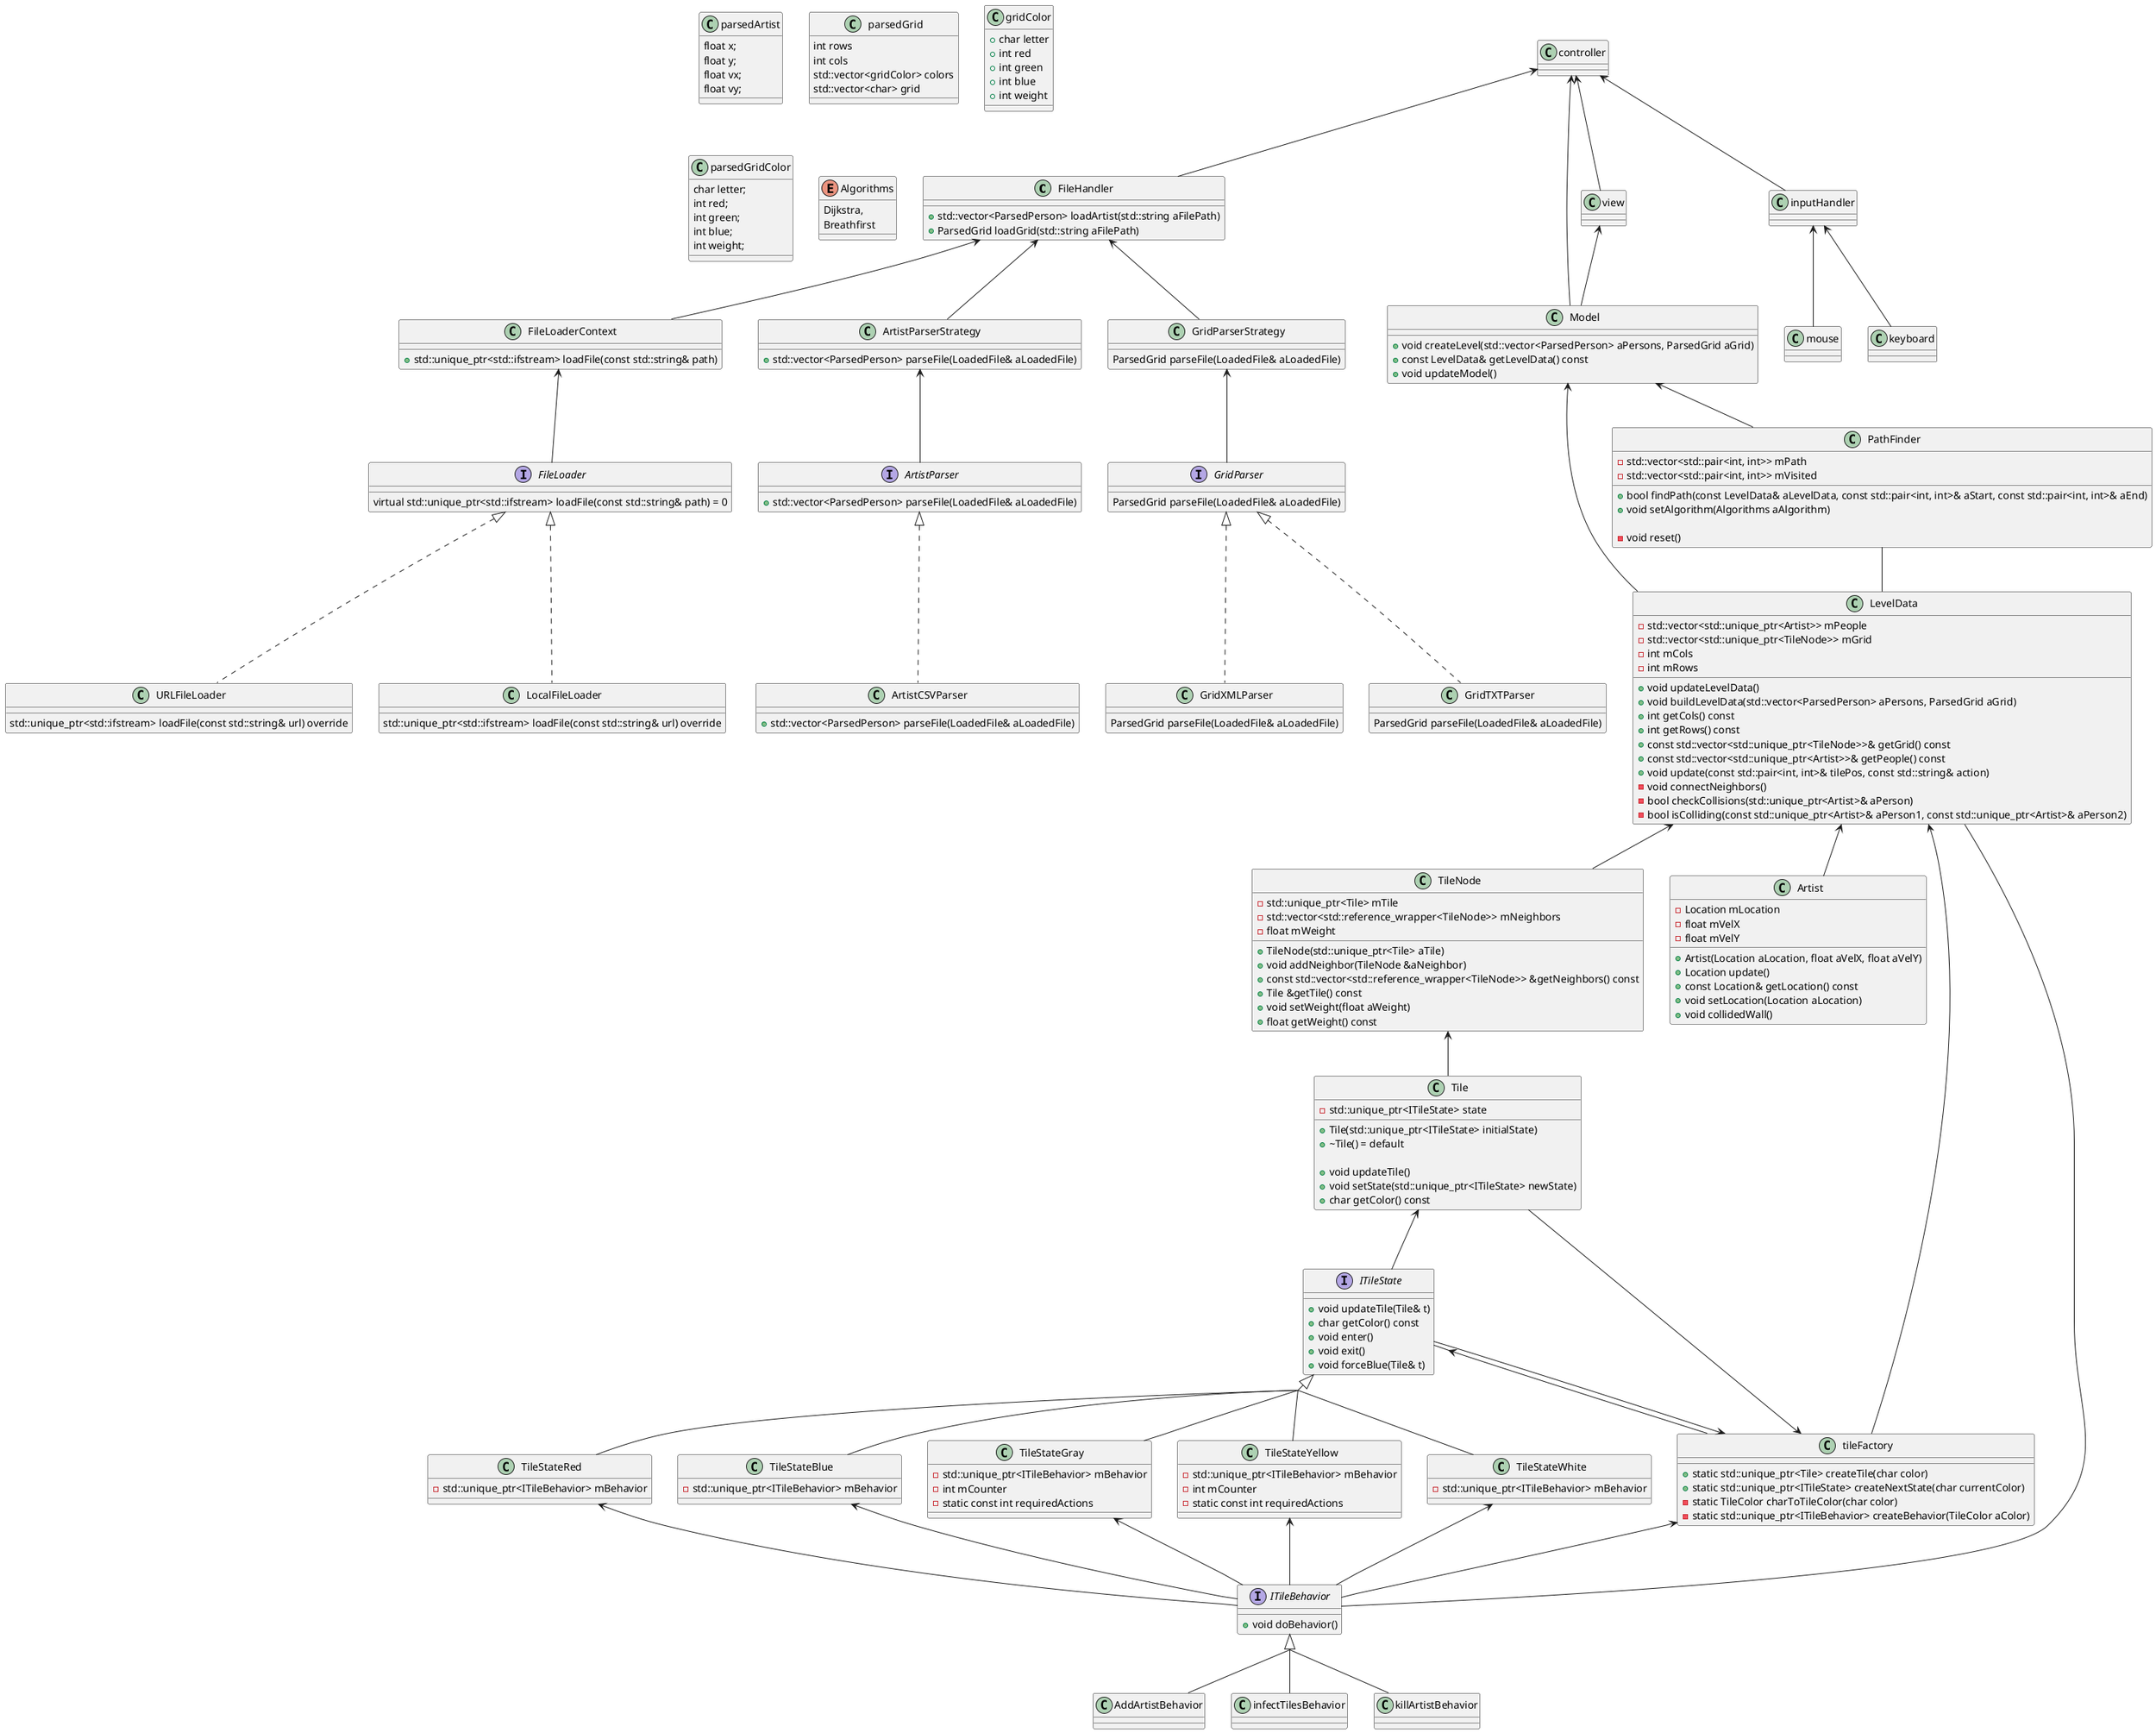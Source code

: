 @startuml classDiagram

' skinparam backgroundColor #1e1e1e
' skinparam classBackgroundColor #2b2b2b
' skinparam classBorderColor #555555
' skinparam classFontColor #ffffff
' skinparam attributeFontColor #b3b3b3
' skinparam operationFontColor #b3b3b3
' skinparam arrowColor #ffffff
' skinparam noteBackgroundColor #333333
' skinparam noteFontColor #ffffff
skinparam groupInheritance 3

class FileHandler {
    +std::vector<ParsedPerson> loadArtist(std::string aFilePath)
    +ParsedGrid loadGrid(std::string aFilePath)
}

class FileLoaderContext{
    + std::unique_ptr<std::ifstream> loadFile(const std::string& path)
}

interface FileLoader{
    virtual std::unique_ptr<std::ifstream> loadFile(const std::string& path) = 0
}

class URLFileLoader{
    std::unique_ptr<std::ifstream> loadFile(const std::string& url) override
}

class LocalFileLoader{
    std::unique_ptr<std::ifstream> loadFile(const std::string& url) override
}

class ArtistParserStrategy {
    + std::vector<ParsedPerson> parseFile(LoadedFile& aLoadedFile)
}

interface ArtistParser {
    + std::vector<ParsedPerson> parseFile(LoadedFile& aLoadedFile)
}

class ArtistCSVParser{
    + std::vector<ParsedPerson> parseFile(LoadedFile& aLoadedFile)
}

class GridParserStrategy{
    ParsedGrid parseFile(LoadedFile& aLoadedFile)
}

interface GridParser{
    ParsedGrid parseFile(LoadedFile& aLoadedFile)
}

class GridXMLParser{
    ParsedGrid parseFile(LoadedFile& aLoadedFile)
}

class GridTXTParser{
    ParsedGrid parseFile(LoadedFile& aLoadedFile)
}

' class artistParserStrategy {
'     +std::unique_ptr<ArtistParser> getParser(FileType fileType)
'     +std::vector<ParsedPerson> parseFile(LoadedFile& aLoadedFile)
' }

class controller{

}

class Model{
    +void createLevel(std::vector<ParsedPerson> aPersons, ParsedGrid aGrid)
    +const LevelData& getLevelData() const
    +void updateModel()
}

class LevelData{
    +void updateLevelData()
    +void buildLevelData(std::vector<ParsedPerson> aPersons, ParsedGrid aGrid)
    +int getCols() const
    +int getRows() const
    +const std::vector<std::unique_ptr<TileNode>>& getGrid() const
    +const std::vector<std::unique_ptr<Artist>>& getPeople() const
    +void update(const std::pair<int, int>& tilePos, const std::string& action)

    -std::vector<std::unique_ptr<Artist>> mPeople
    -std::vector<std::unique_ptr<TileNode>> mGrid
    -int mCols
    -int mRows

    -void connectNeighbors()
    -bool checkCollisions(std::unique_ptr<Artist>& aPerson)
    -bool isColliding(const std::unique_ptr<Artist>& aPerson1, const std::unique_ptr<Artist>& aPerson2)
}

class TileNode{
    +TileNode(std::unique_ptr<Tile> aTile)
    +void addNeighbor(TileNode &aNeighbor)
    +const std::vector<std::reference_wrapper<TileNode>> &getNeighbors() const
    +Tile &getTile() const
    +void setWeight(float aWeight)
    +float getWeight() const

    -std::unique_ptr<Tile> mTile
    -std::vector<std::reference_wrapper<TileNode>> mNeighbors
    -float mWeight
}
class Tile{
    +Tile(std::unique_ptr<ITileState> initialState)
    +~Tile() = default

    +void updateTile()
    +void setState(std::unique_ptr<ITileState> newState)
    +char getColor() const

    -std::unique_ptr<ITileState> state
}

interface ITileState{
    +void updateTile(Tile& t)
    +char getColor() const
    +void enter()
    +void exit()
    +void forceBlue(Tile& t)
}

class TileStateRed{
    -std::unique_ptr<ITileBehavior> mBehavior
}

class TileStateBlue{
    -std::unique_ptr<ITileBehavior> mBehavior
}

class TileStateGray{
    -std::unique_ptr<ITileBehavior> mBehavior
    -int mCounter
    -static const int requiredActions
}

class TileStateYellow{
    -std::unique_ptr<ITileBehavior> mBehavior
    -int mCounter
    -static const int requiredActions
}

class TileStateWhite{
    -std::unique_ptr<ITileBehavior> mBehavior
}

interface ITileBehavior {
    +void doBehavior()
}

class AddArtistBehavior{
}

class infectTilesBehavior{
}

class killArtistBehavior{
}

class Artist{
    +Artist(Location aLocation, float aVelX, float aVelY)
    +Location update()
    +const Location& getLocation() const
    +void setLocation(Location aLocation)
    +void collidedWall()

    -Location mLocation
    -float mVelX
    -float mVelY

    ' class Location {
    '     +float mX
    '     +float mY
    ' }
}

class inputHandler{
}

class mouse{
    ' use 3rd party library to get mouse coordinates and translate to generic data
}

class keyboard{
    ' use 3rd party library to get keyboard input and translate to generic data
}

class tileFactory{
    +static std::unique_ptr<Tile> createTile(char color)
    +static std::unique_ptr<ITileState> createNextState(char currentColor)
    -static TileColor charToTileColor(char color)
    -static std::unique_ptr<ITileBehavior> createBehavior(TileColor aColor)
}

class view{}

class parsedArtist{
    float x;
    float y;
    float vx;
    float vy;
}

' vector<char> parsedTile()

class parsedGrid{
    int rows
    int cols
    std::vector<gridColor> colors
    std::vector<char> grid
}

class gridColor{
    +char letter
    +int red
    +int green
    +int blue
    +int weight
}

class parsedGridColor{
    char letter;
    int red;
    int green;
    int blue;
    int weight;
}

class PathFinder{
    +bool findPath(const LevelData& aLevelData, const std::pair<int, int>& aStart, const std::pair<int, int>& aEnd)
    +void setAlgorithm(Algorithms aAlgorithm)

    -void reset()

    -std::vector<std::pair<int, int>> mPath
    -std::vector<std::pair<int, int>> mVisited

}

enum Algorithms{
    Dijkstra,
    Breathfirst
}


controller <-- FileHandler
controller <-- Model
controller <-- inputHandler
controller <-- view
view <-- Model

' Model
Model <-- LevelData
Model <-- PathFinder
PathFinder -- LevelData

LevelData <-- TileNode
TileNode <-- Tile
Tile <-- ITileState
ITileState <|.. TileStateRed
ITileState <|.. TileStateBlue
ITileState <|.. TileStateGray
ITileState <|.. TileStateYellow
ITileState <|.. TileStateWhite
ITileState <-- tileFactory

TileStateRed <-- ITileBehavior
TileStateBlue <-- ITileBehavior
TileStateGray <-- ITileBehavior
TileStateYellow <-- ITileBehavior
TileStateWhite <-- ITileBehavior

ITileBehavior <|.. AddArtistBehavior
ITileBehavior <|.. infectTilesBehavior
ITileBehavior <|.. killArtistBehavior
ITileBehavior -- LevelData

LevelData <-- Artist

LevelData <-- tileFactory
tileFactory <-- Tile
tileFactory <-- ITileState
tileFactory <-- ITileBehavior

' FileHandler
FileHandler <-- FileLoaderContext
FileLoaderContext <-- FileLoader
FileLoader <|.. URLFileLoader
FileLoader <|.. LocalFileLoader

' Parser
FileHandler <-- ArtistParserStrategy
FileHandler <-- GridParserStrategy

ArtistParserStrategy <-- ArtistParser
ArtistParser <|.. ArtistCSVParser

GridParserStrategy <-- GridParser
GridParser <|.. GridTXTParser
GridParser <|.. GridXMLParser


' inputHandler
inputHandler <-- mouse
inputHandler <-- keyboard

@enduml
